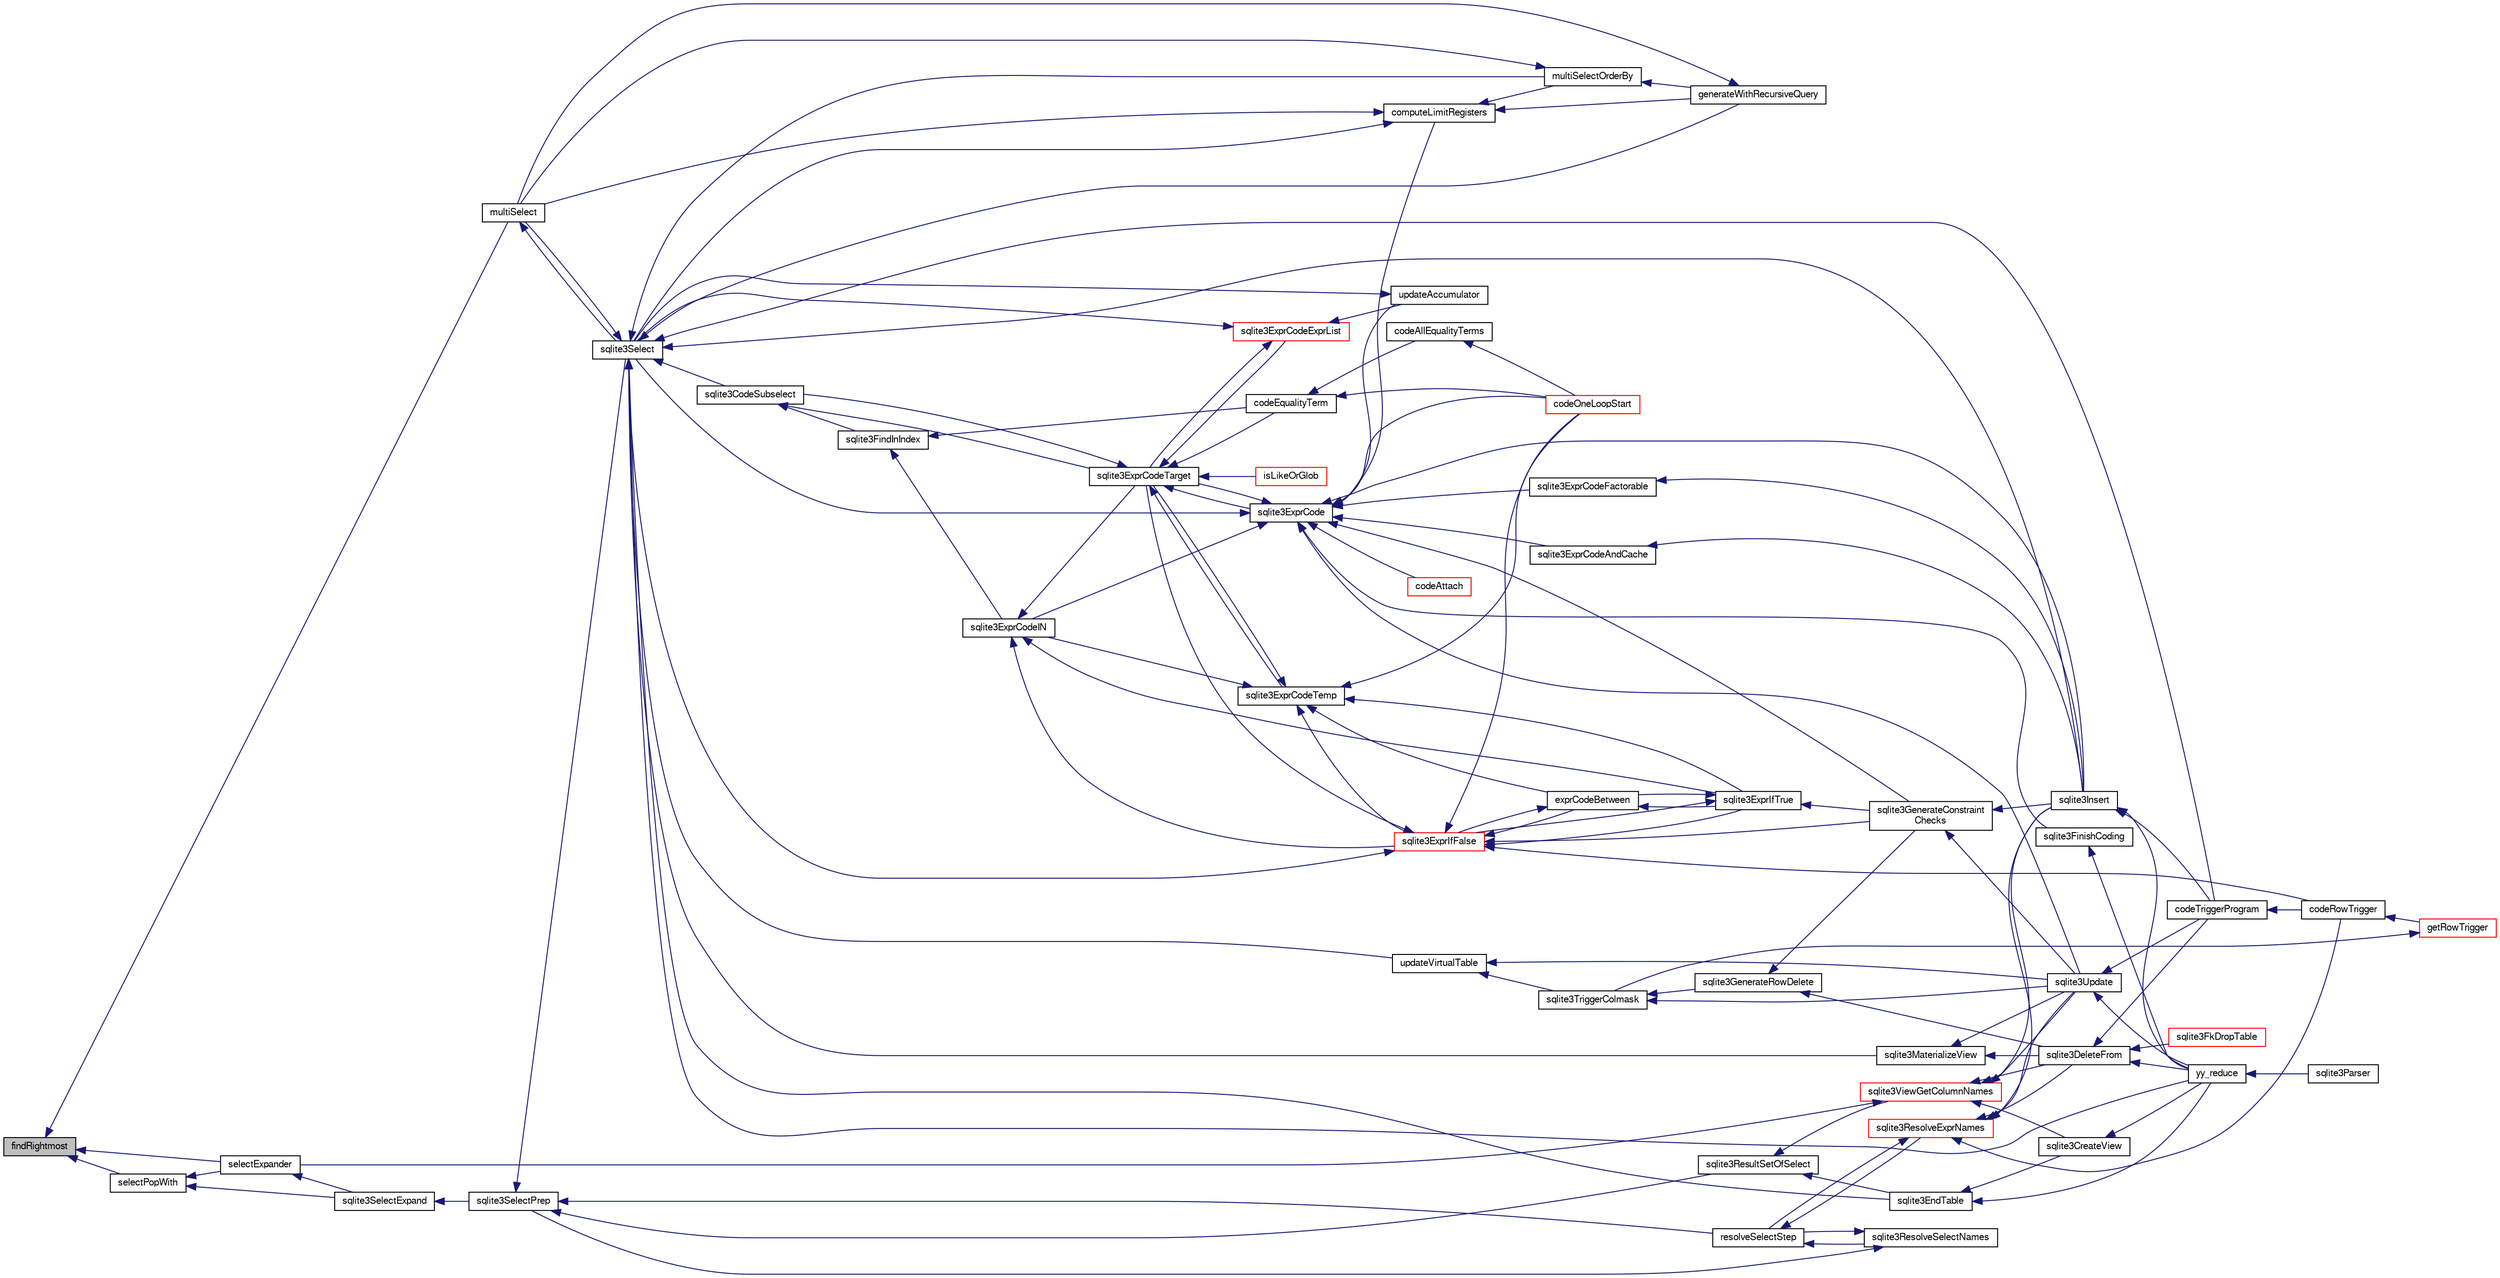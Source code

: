 digraph "findRightmost"
{
  edge [fontname="FreeSans",fontsize="10",labelfontname="FreeSans",labelfontsize="10"];
  node [fontname="FreeSans",fontsize="10",shape=record];
  rankdir="LR";
  Node111934 [label="findRightmost",height=0.2,width=0.4,color="black", fillcolor="grey75", style="filled", fontcolor="black"];
  Node111934 -> Node111935 [dir="back",color="midnightblue",fontsize="10",style="solid",fontname="FreeSans"];
  Node111935 [label="multiSelect",height=0.2,width=0.4,color="black", fillcolor="white", style="filled",URL="$sqlite3_8c.html#a6456c61f3d9b2389738753cedfa24fa7"];
  Node111935 -> Node111936 [dir="back",color="midnightblue",fontsize="10",style="solid",fontname="FreeSans"];
  Node111936 [label="sqlite3Select",height=0.2,width=0.4,color="black", fillcolor="white", style="filled",URL="$sqlite3_8c.html#a2465ee8c956209ba4b272477b7c21a45"];
  Node111936 -> Node111937 [dir="back",color="midnightblue",fontsize="10",style="solid",fontname="FreeSans"];
  Node111937 [label="sqlite3CodeSubselect",height=0.2,width=0.4,color="black", fillcolor="white", style="filled",URL="$sqlite3_8c.html#aa69b46d2204a1d1b110107a1be12ee0c"];
  Node111937 -> Node111938 [dir="back",color="midnightblue",fontsize="10",style="solid",fontname="FreeSans"];
  Node111938 [label="sqlite3FindInIndex",height=0.2,width=0.4,color="black", fillcolor="white", style="filled",URL="$sqlite3_8c.html#af7d8c56ab0231f44bb5f87b3fafeffb2"];
  Node111938 -> Node111939 [dir="back",color="midnightblue",fontsize="10",style="solid",fontname="FreeSans"];
  Node111939 [label="sqlite3ExprCodeIN",height=0.2,width=0.4,color="black", fillcolor="white", style="filled",URL="$sqlite3_8c.html#ad9cf4f5b5ffb90c24a4a0900c8626193"];
  Node111939 -> Node111940 [dir="back",color="midnightblue",fontsize="10",style="solid",fontname="FreeSans"];
  Node111940 [label="sqlite3ExprCodeTarget",height=0.2,width=0.4,color="black", fillcolor="white", style="filled",URL="$sqlite3_8c.html#a4f308397a0a3ed299ed31aaa1ae2a293"];
  Node111940 -> Node111937 [dir="back",color="midnightblue",fontsize="10",style="solid",fontname="FreeSans"];
  Node111940 -> Node111941 [dir="back",color="midnightblue",fontsize="10",style="solid",fontname="FreeSans"];
  Node111941 [label="sqlite3ExprCodeTemp",height=0.2,width=0.4,color="black", fillcolor="white", style="filled",URL="$sqlite3_8c.html#a3bc5c1ccb3c5851847e2aeb4a84ae1fc"];
  Node111941 -> Node111939 [dir="back",color="midnightblue",fontsize="10",style="solid",fontname="FreeSans"];
  Node111941 -> Node111940 [dir="back",color="midnightblue",fontsize="10",style="solid",fontname="FreeSans"];
  Node111941 -> Node111942 [dir="back",color="midnightblue",fontsize="10",style="solid",fontname="FreeSans"];
  Node111942 [label="exprCodeBetween",height=0.2,width=0.4,color="black", fillcolor="white", style="filled",URL="$sqlite3_8c.html#abd053493214542bca8f406f42145d173"];
  Node111942 -> Node111943 [dir="back",color="midnightblue",fontsize="10",style="solid",fontname="FreeSans"];
  Node111943 [label="sqlite3ExprIfTrue",height=0.2,width=0.4,color="black", fillcolor="white", style="filled",URL="$sqlite3_8c.html#ad93a55237c23e1b743ab1f59df1a1444"];
  Node111943 -> Node111942 [dir="back",color="midnightblue",fontsize="10",style="solid",fontname="FreeSans"];
  Node111943 -> Node111944 [dir="back",color="midnightblue",fontsize="10",style="solid",fontname="FreeSans"];
  Node111944 [label="sqlite3ExprIfFalse",height=0.2,width=0.4,color="red", fillcolor="white", style="filled",URL="$sqlite3_8c.html#af97ecccb5d56e321e118414b08f65b71"];
  Node111944 -> Node111940 [dir="back",color="midnightblue",fontsize="10",style="solid",fontname="FreeSans"];
  Node111944 -> Node111942 [dir="back",color="midnightblue",fontsize="10",style="solid",fontname="FreeSans"];
  Node111944 -> Node111943 [dir="back",color="midnightblue",fontsize="10",style="solid",fontname="FreeSans"];
  Node111944 -> Node111971 [dir="back",color="midnightblue",fontsize="10",style="solid",fontname="FreeSans"];
  Node111971 [label="sqlite3GenerateConstraint\lChecks",height=0.2,width=0.4,color="black", fillcolor="white", style="filled",URL="$sqlite3_8c.html#aef639c1e6a0c0a67ca6e7690ad931bd2"];
  Node111971 -> Node111969 [dir="back",color="midnightblue",fontsize="10",style="solid",fontname="FreeSans"];
  Node111969 [label="sqlite3Insert",height=0.2,width=0.4,color="black", fillcolor="white", style="filled",URL="$sqlite3_8c.html#a5b17c9c2000bae6bdff8e6be48d7dc2b"];
  Node111969 -> Node111962 [dir="back",color="midnightblue",fontsize="10",style="solid",fontname="FreeSans"];
  Node111962 [label="codeTriggerProgram",height=0.2,width=0.4,color="black", fillcolor="white", style="filled",URL="$sqlite3_8c.html#a120801f59d9281d201d2ff4b2606836e"];
  Node111962 -> Node111963 [dir="back",color="midnightblue",fontsize="10",style="solid",fontname="FreeSans"];
  Node111963 [label="codeRowTrigger",height=0.2,width=0.4,color="black", fillcolor="white", style="filled",URL="$sqlite3_8c.html#a463cea5aaaf388b560b206570a0022fc"];
  Node111963 -> Node111964 [dir="back",color="midnightblue",fontsize="10",style="solid",fontname="FreeSans"];
  Node111964 [label="getRowTrigger",height=0.2,width=0.4,color="red", fillcolor="white", style="filled",URL="$sqlite3_8c.html#a69626ef20b540d1a2b19cf56f3f45689"];
  Node111964 -> Node111970 [dir="back",color="midnightblue",fontsize="10",style="solid",fontname="FreeSans"];
  Node111970 [label="sqlite3TriggerColmask",height=0.2,width=0.4,color="black", fillcolor="white", style="filled",URL="$sqlite3_8c.html#acace8e99e37ae5e84ea03c65e820c540"];
  Node111970 -> Node111958 [dir="back",color="midnightblue",fontsize="10",style="solid",fontname="FreeSans"];
  Node111958 [label="sqlite3GenerateRowDelete",height=0.2,width=0.4,color="black", fillcolor="white", style="filled",URL="$sqlite3_8c.html#a2c76cbf3027fc18fdbb8cb4cd96b77d9"];
  Node111958 -> Node111959 [dir="back",color="midnightblue",fontsize="10",style="solid",fontname="FreeSans"];
  Node111959 [label="sqlite3DeleteFrom",height=0.2,width=0.4,color="black", fillcolor="white", style="filled",URL="$sqlite3_8c.html#ab9b4b45349188b49eabb23f94608a091"];
  Node111959 -> Node111960 [dir="back",color="midnightblue",fontsize="10",style="solid",fontname="FreeSans"];
  Node111960 [label="sqlite3FkDropTable",height=0.2,width=0.4,color="red", fillcolor="white", style="filled",URL="$sqlite3_8c.html#a1218c6fc74e89152ceaa4760e82f5ef9"];
  Node111959 -> Node111962 [dir="back",color="midnightblue",fontsize="10",style="solid",fontname="FreeSans"];
  Node111959 -> Node111949 [dir="back",color="midnightblue",fontsize="10",style="solid",fontname="FreeSans"];
  Node111949 [label="yy_reduce",height=0.2,width=0.4,color="black", fillcolor="white", style="filled",URL="$sqlite3_8c.html#a7c419a9b25711c666a9a2449ef377f14"];
  Node111949 -> Node111950 [dir="back",color="midnightblue",fontsize="10",style="solid",fontname="FreeSans"];
  Node111950 [label="sqlite3Parser",height=0.2,width=0.4,color="black", fillcolor="white", style="filled",URL="$sqlite3_8c.html#a0327d71a5fabe0b6a343d78a2602e72a"];
  Node111958 -> Node111971 [dir="back",color="midnightblue",fontsize="10",style="solid",fontname="FreeSans"];
  Node111970 -> Node111967 [dir="back",color="midnightblue",fontsize="10",style="solid",fontname="FreeSans"];
  Node111967 [label="sqlite3Update",height=0.2,width=0.4,color="black", fillcolor="white", style="filled",URL="$sqlite3_8c.html#ac5aa67c46e8cc8174566fabe6809fafa"];
  Node111967 -> Node111962 [dir="back",color="midnightblue",fontsize="10",style="solid",fontname="FreeSans"];
  Node111967 -> Node111949 [dir="back",color="midnightblue",fontsize="10",style="solid",fontname="FreeSans"];
  Node111969 -> Node111949 [dir="back",color="midnightblue",fontsize="10",style="solid",fontname="FreeSans"];
  Node111971 -> Node111967 [dir="back",color="midnightblue",fontsize="10",style="solid",fontname="FreeSans"];
  Node111944 -> Node111936 [dir="back",color="midnightblue",fontsize="10",style="solid",fontname="FreeSans"];
  Node111944 -> Node111963 [dir="back",color="midnightblue",fontsize="10",style="solid",fontname="FreeSans"];
  Node111944 -> Node111977 [dir="back",color="midnightblue",fontsize="10",style="solid",fontname="FreeSans"];
  Node111977 [label="codeOneLoopStart",height=0.2,width=0.4,color="red", fillcolor="white", style="filled",URL="$sqlite3_8c.html#aa868875120b151c169cc79139ed6e008"];
  Node111943 -> Node111971 [dir="back",color="midnightblue",fontsize="10",style="solid",fontname="FreeSans"];
  Node111942 -> Node111944 [dir="back",color="midnightblue",fontsize="10",style="solid",fontname="FreeSans"];
  Node111941 -> Node111943 [dir="back",color="midnightblue",fontsize="10",style="solid",fontname="FreeSans"];
  Node111941 -> Node111944 [dir="back",color="midnightblue",fontsize="10",style="solid",fontname="FreeSans"];
  Node111941 -> Node111977 [dir="back",color="midnightblue",fontsize="10",style="solid",fontname="FreeSans"];
  Node111940 -> Node111978 [dir="back",color="midnightblue",fontsize="10",style="solid",fontname="FreeSans"];
  Node111978 [label="sqlite3ExprCode",height=0.2,width=0.4,color="black", fillcolor="white", style="filled",URL="$sqlite3_8c.html#a75f270fb0b111b86924cca4ea507b417"];
  Node111978 -> Node111939 [dir="back",color="midnightblue",fontsize="10",style="solid",fontname="FreeSans"];
  Node111978 -> Node111940 [dir="back",color="midnightblue",fontsize="10",style="solid",fontname="FreeSans"];
  Node111978 -> Node111979 [dir="back",color="midnightblue",fontsize="10",style="solid",fontname="FreeSans"];
  Node111979 [label="sqlite3ExprCodeFactorable",height=0.2,width=0.4,color="black", fillcolor="white", style="filled",URL="$sqlite3_8c.html#a843f7fd58eec5a683c1fd8435fcd1e84"];
  Node111979 -> Node111969 [dir="back",color="midnightblue",fontsize="10",style="solid",fontname="FreeSans"];
  Node111978 -> Node111980 [dir="back",color="midnightblue",fontsize="10",style="solid",fontname="FreeSans"];
  Node111980 [label="sqlite3ExprCodeAndCache",height=0.2,width=0.4,color="black", fillcolor="white", style="filled",URL="$sqlite3_8c.html#ae3e46527d9b7fc9cb9236d21a5e6b1d8"];
  Node111980 -> Node111969 [dir="back",color="midnightblue",fontsize="10",style="solid",fontname="FreeSans"];
  Node111978 -> Node111981 [dir="back",color="midnightblue",fontsize="10",style="solid",fontname="FreeSans"];
  Node111981 [label="codeAttach",height=0.2,width=0.4,color="red", fillcolor="white", style="filled",URL="$sqlite3_8c.html#ade4e9e30d828a19c191fdcb098676d5b"];
  Node111978 -> Node111984 [dir="back",color="midnightblue",fontsize="10",style="solid",fontname="FreeSans"];
  Node111984 [label="sqlite3FinishCoding",height=0.2,width=0.4,color="black", fillcolor="white", style="filled",URL="$sqlite3_8c.html#a651bc5b446c276c092705856d995b278"];
  Node111984 -> Node111949 [dir="back",color="midnightblue",fontsize="10",style="solid",fontname="FreeSans"];
  Node111978 -> Node111969 [dir="back",color="midnightblue",fontsize="10",style="solid",fontname="FreeSans"];
  Node111978 -> Node111971 [dir="back",color="midnightblue",fontsize="10",style="solid",fontname="FreeSans"];
  Node111978 -> Node111985 [dir="back",color="midnightblue",fontsize="10",style="solid",fontname="FreeSans"];
  Node111985 [label="computeLimitRegisters",height=0.2,width=0.4,color="black", fillcolor="white", style="filled",URL="$sqlite3_8c.html#ae9d37055e4905929b6f6cda5461e2f37"];
  Node111985 -> Node111986 [dir="back",color="midnightblue",fontsize="10",style="solid",fontname="FreeSans"];
  Node111986 [label="generateWithRecursiveQuery",height=0.2,width=0.4,color="black", fillcolor="white", style="filled",URL="$sqlite3_8c.html#ade2c3663fa9c3b9676507984b9483942"];
  Node111986 -> Node111935 [dir="back",color="midnightblue",fontsize="10",style="solid",fontname="FreeSans"];
  Node111985 -> Node111935 [dir="back",color="midnightblue",fontsize="10",style="solid",fontname="FreeSans"];
  Node111985 -> Node111987 [dir="back",color="midnightblue",fontsize="10",style="solid",fontname="FreeSans"];
  Node111987 [label="multiSelectOrderBy",height=0.2,width=0.4,color="black", fillcolor="white", style="filled",URL="$sqlite3_8c.html#afcdb8488c6f4dfdadaf9f04bca35b808"];
  Node111987 -> Node111986 [dir="back",color="midnightblue",fontsize="10",style="solid",fontname="FreeSans"];
  Node111987 -> Node111935 [dir="back",color="midnightblue",fontsize="10",style="solid",fontname="FreeSans"];
  Node111985 -> Node111936 [dir="back",color="midnightblue",fontsize="10",style="solid",fontname="FreeSans"];
  Node111978 -> Node111988 [dir="back",color="midnightblue",fontsize="10",style="solid",fontname="FreeSans"];
  Node111988 [label="updateAccumulator",height=0.2,width=0.4,color="black", fillcolor="white", style="filled",URL="$sqlite3_8c.html#a1681660dd3ecd50c8727d6e56a537bd9"];
  Node111988 -> Node111936 [dir="back",color="midnightblue",fontsize="10",style="solid",fontname="FreeSans"];
  Node111978 -> Node111936 [dir="back",color="midnightblue",fontsize="10",style="solid",fontname="FreeSans"];
  Node111978 -> Node111967 [dir="back",color="midnightblue",fontsize="10",style="solid",fontname="FreeSans"];
  Node111978 -> Node111977 [dir="back",color="midnightblue",fontsize="10",style="solid",fontname="FreeSans"];
  Node111940 -> Node111989 [dir="back",color="midnightblue",fontsize="10",style="solid",fontname="FreeSans"];
  Node111989 [label="sqlite3ExprCodeExprList",height=0.2,width=0.4,color="red", fillcolor="white", style="filled",URL="$sqlite3_8c.html#a05b2b3dc3de7565de24eb3a2ff4e9566"];
  Node111989 -> Node111940 [dir="back",color="midnightblue",fontsize="10",style="solid",fontname="FreeSans"];
  Node111989 -> Node111988 [dir="back",color="midnightblue",fontsize="10",style="solid",fontname="FreeSans"];
  Node111989 -> Node111936 [dir="back",color="midnightblue",fontsize="10",style="solid",fontname="FreeSans"];
  Node111940 -> Node111992 [dir="back",color="midnightblue",fontsize="10",style="solid",fontname="FreeSans"];
  Node111992 [label="isLikeOrGlob",height=0.2,width=0.4,color="red", fillcolor="white", style="filled",URL="$sqlite3_8c.html#a6c38e495198bf8976f68d1a6ebd74a50"];
  Node111940 -> Node112001 [dir="back",color="midnightblue",fontsize="10",style="solid",fontname="FreeSans"];
  Node112001 [label="codeEqualityTerm",height=0.2,width=0.4,color="black", fillcolor="white", style="filled",URL="$sqlite3_8c.html#ad88a57073f031452c9843e97f15acc47"];
  Node112001 -> Node112002 [dir="back",color="midnightblue",fontsize="10",style="solid",fontname="FreeSans"];
  Node112002 [label="codeAllEqualityTerms",height=0.2,width=0.4,color="black", fillcolor="white", style="filled",URL="$sqlite3_8c.html#a3095598b812500a4efe41bf17cd49381"];
  Node112002 -> Node111977 [dir="back",color="midnightblue",fontsize="10",style="solid",fontname="FreeSans"];
  Node112001 -> Node111977 [dir="back",color="midnightblue",fontsize="10",style="solid",fontname="FreeSans"];
  Node111939 -> Node111943 [dir="back",color="midnightblue",fontsize="10",style="solid",fontname="FreeSans"];
  Node111939 -> Node111944 [dir="back",color="midnightblue",fontsize="10",style="solid",fontname="FreeSans"];
  Node111938 -> Node112001 [dir="back",color="midnightblue",fontsize="10",style="solid",fontname="FreeSans"];
  Node111937 -> Node111940 [dir="back",color="midnightblue",fontsize="10",style="solid",fontname="FreeSans"];
  Node111936 -> Node111952 [dir="back",color="midnightblue",fontsize="10",style="solid",fontname="FreeSans"];
  Node111952 [label="sqlite3EndTable",height=0.2,width=0.4,color="black", fillcolor="white", style="filled",URL="$sqlite3_8c.html#a7b5f2c66c0f0b6f819d970ca389768b0"];
  Node111952 -> Node111953 [dir="back",color="midnightblue",fontsize="10",style="solid",fontname="FreeSans"];
  Node111953 [label="sqlite3CreateView",height=0.2,width=0.4,color="black", fillcolor="white", style="filled",URL="$sqlite3_8c.html#a9d85cb00ff71dee5cd9a019503a6982e"];
  Node111953 -> Node111949 [dir="back",color="midnightblue",fontsize="10",style="solid",fontname="FreeSans"];
  Node111952 -> Node111949 [dir="back",color="midnightblue",fontsize="10",style="solid",fontname="FreeSans"];
  Node111936 -> Node112003 [dir="back",color="midnightblue",fontsize="10",style="solid",fontname="FreeSans"];
  Node112003 [label="sqlite3MaterializeView",height=0.2,width=0.4,color="black", fillcolor="white", style="filled",URL="$sqlite3_8c.html#a4557984b0b75f998fb0c3f231c9b1def"];
  Node112003 -> Node111959 [dir="back",color="midnightblue",fontsize="10",style="solid",fontname="FreeSans"];
  Node112003 -> Node111967 [dir="back",color="midnightblue",fontsize="10",style="solid",fontname="FreeSans"];
  Node111936 -> Node111969 [dir="back",color="midnightblue",fontsize="10",style="solid",fontname="FreeSans"];
  Node111936 -> Node111986 [dir="back",color="midnightblue",fontsize="10",style="solid",fontname="FreeSans"];
  Node111936 -> Node111935 [dir="back",color="midnightblue",fontsize="10",style="solid",fontname="FreeSans"];
  Node111936 -> Node111987 [dir="back",color="midnightblue",fontsize="10",style="solid",fontname="FreeSans"];
  Node111936 -> Node111962 [dir="back",color="midnightblue",fontsize="10",style="solid",fontname="FreeSans"];
  Node111936 -> Node112004 [dir="back",color="midnightblue",fontsize="10",style="solid",fontname="FreeSans"];
  Node112004 [label="updateVirtualTable",height=0.2,width=0.4,color="black", fillcolor="white", style="filled",URL="$sqlite3_8c.html#a740220531db9293c39a2cdd7da3f74e1"];
  Node112004 -> Node111970 [dir="back",color="midnightblue",fontsize="10",style="solid",fontname="FreeSans"];
  Node112004 -> Node111967 [dir="back",color="midnightblue",fontsize="10",style="solid",fontname="FreeSans"];
  Node111936 -> Node111949 [dir="back",color="midnightblue",fontsize="10",style="solid",fontname="FreeSans"];
  Node111934 -> Node112005 [dir="back",color="midnightblue",fontsize="10",style="solid",fontname="FreeSans"];
  Node112005 [label="selectPopWith",height=0.2,width=0.4,color="black", fillcolor="white", style="filled",URL="$sqlite3_8c.html#afac82c44ed7e8fc93b9263751f4c38d3"];
  Node112005 -> Node112006 [dir="back",color="midnightblue",fontsize="10",style="solid",fontname="FreeSans"];
  Node112006 [label="selectExpander",height=0.2,width=0.4,color="black", fillcolor="white", style="filled",URL="$sqlite3_8c.html#abee977318fbf74531340c6e41b0ca953"];
  Node112006 -> Node112007 [dir="back",color="midnightblue",fontsize="10",style="solid",fontname="FreeSans"];
  Node112007 [label="sqlite3SelectExpand",height=0.2,width=0.4,color="black", fillcolor="white", style="filled",URL="$sqlite3_8c.html#ae55acd1d8219505e629c2148950fa3de"];
  Node112007 -> Node112008 [dir="back",color="midnightblue",fontsize="10",style="solid",fontname="FreeSans"];
  Node112008 [label="sqlite3SelectPrep",height=0.2,width=0.4,color="black", fillcolor="white", style="filled",URL="$sqlite3_8c.html#aa4385bd53c0a43dea72fbc23cc78e1c6"];
  Node112008 -> Node112009 [dir="back",color="midnightblue",fontsize="10",style="solid",fontname="FreeSans"];
  Node112009 [label="resolveSelectStep",height=0.2,width=0.4,color="black", fillcolor="white", style="filled",URL="$sqlite3_8c.html#a0b9015a9e505c63fd104dcbad672c814"];
  Node112009 -> Node112010 [dir="back",color="midnightblue",fontsize="10",style="solid",fontname="FreeSans"];
  Node112010 [label="sqlite3ResolveExprNames",height=0.2,width=0.4,color="red", fillcolor="white", style="filled",URL="$sqlite3_8c.html#a537cf717a3f847807d3a3fd65da636ad"];
  Node112010 -> Node112009 [dir="back",color="midnightblue",fontsize="10",style="solid",fontname="FreeSans"];
  Node112010 -> Node111959 [dir="back",color="midnightblue",fontsize="10",style="solid",fontname="FreeSans"];
  Node112010 -> Node111969 [dir="back",color="midnightblue",fontsize="10",style="solid",fontname="FreeSans"];
  Node112010 -> Node111963 [dir="back",color="midnightblue",fontsize="10",style="solid",fontname="FreeSans"];
  Node112010 -> Node111967 [dir="back",color="midnightblue",fontsize="10",style="solid",fontname="FreeSans"];
  Node112009 -> Node112016 [dir="back",color="midnightblue",fontsize="10",style="solid",fontname="FreeSans"];
  Node112016 [label="sqlite3ResolveSelectNames",height=0.2,width=0.4,color="black", fillcolor="white", style="filled",URL="$sqlite3_8c.html#a0cf10c480643b1ab9eaa02056a400734"];
  Node112016 -> Node112009 [dir="back",color="midnightblue",fontsize="10",style="solid",fontname="FreeSans"];
  Node112016 -> Node112008 [dir="back",color="midnightblue",fontsize="10",style="solid",fontname="FreeSans"];
  Node112008 -> Node112017 [dir="back",color="midnightblue",fontsize="10",style="solid",fontname="FreeSans"];
  Node112017 [label="sqlite3ResultSetOfSelect",height=0.2,width=0.4,color="black", fillcolor="white", style="filled",URL="$sqlite3_8c.html#ade35a86757654a36498d74152aa2fda8"];
  Node112017 -> Node111952 [dir="back",color="midnightblue",fontsize="10",style="solid",fontname="FreeSans"];
  Node112017 -> Node112018 [dir="back",color="midnightblue",fontsize="10",style="solid",fontname="FreeSans"];
  Node112018 [label="sqlite3ViewGetColumnNames",height=0.2,width=0.4,color="red", fillcolor="white", style="filled",URL="$sqlite3_8c.html#aebc7cd8d9e2bd174ae0a60363d3f6ce8"];
  Node112018 -> Node111953 [dir="back",color="midnightblue",fontsize="10",style="solid",fontname="FreeSans"];
  Node112018 -> Node111959 [dir="back",color="midnightblue",fontsize="10",style="solid",fontname="FreeSans"];
  Node112018 -> Node111969 [dir="back",color="midnightblue",fontsize="10",style="solid",fontname="FreeSans"];
  Node112018 -> Node112006 [dir="back",color="midnightblue",fontsize="10",style="solid",fontname="FreeSans"];
  Node112018 -> Node111967 [dir="back",color="midnightblue",fontsize="10",style="solid",fontname="FreeSans"];
  Node112008 -> Node111936 [dir="back",color="midnightblue",fontsize="10",style="solid",fontname="FreeSans"];
  Node112005 -> Node112007 [dir="back",color="midnightblue",fontsize="10",style="solid",fontname="FreeSans"];
  Node111934 -> Node112006 [dir="back",color="midnightblue",fontsize="10",style="solid",fontname="FreeSans"];
}
